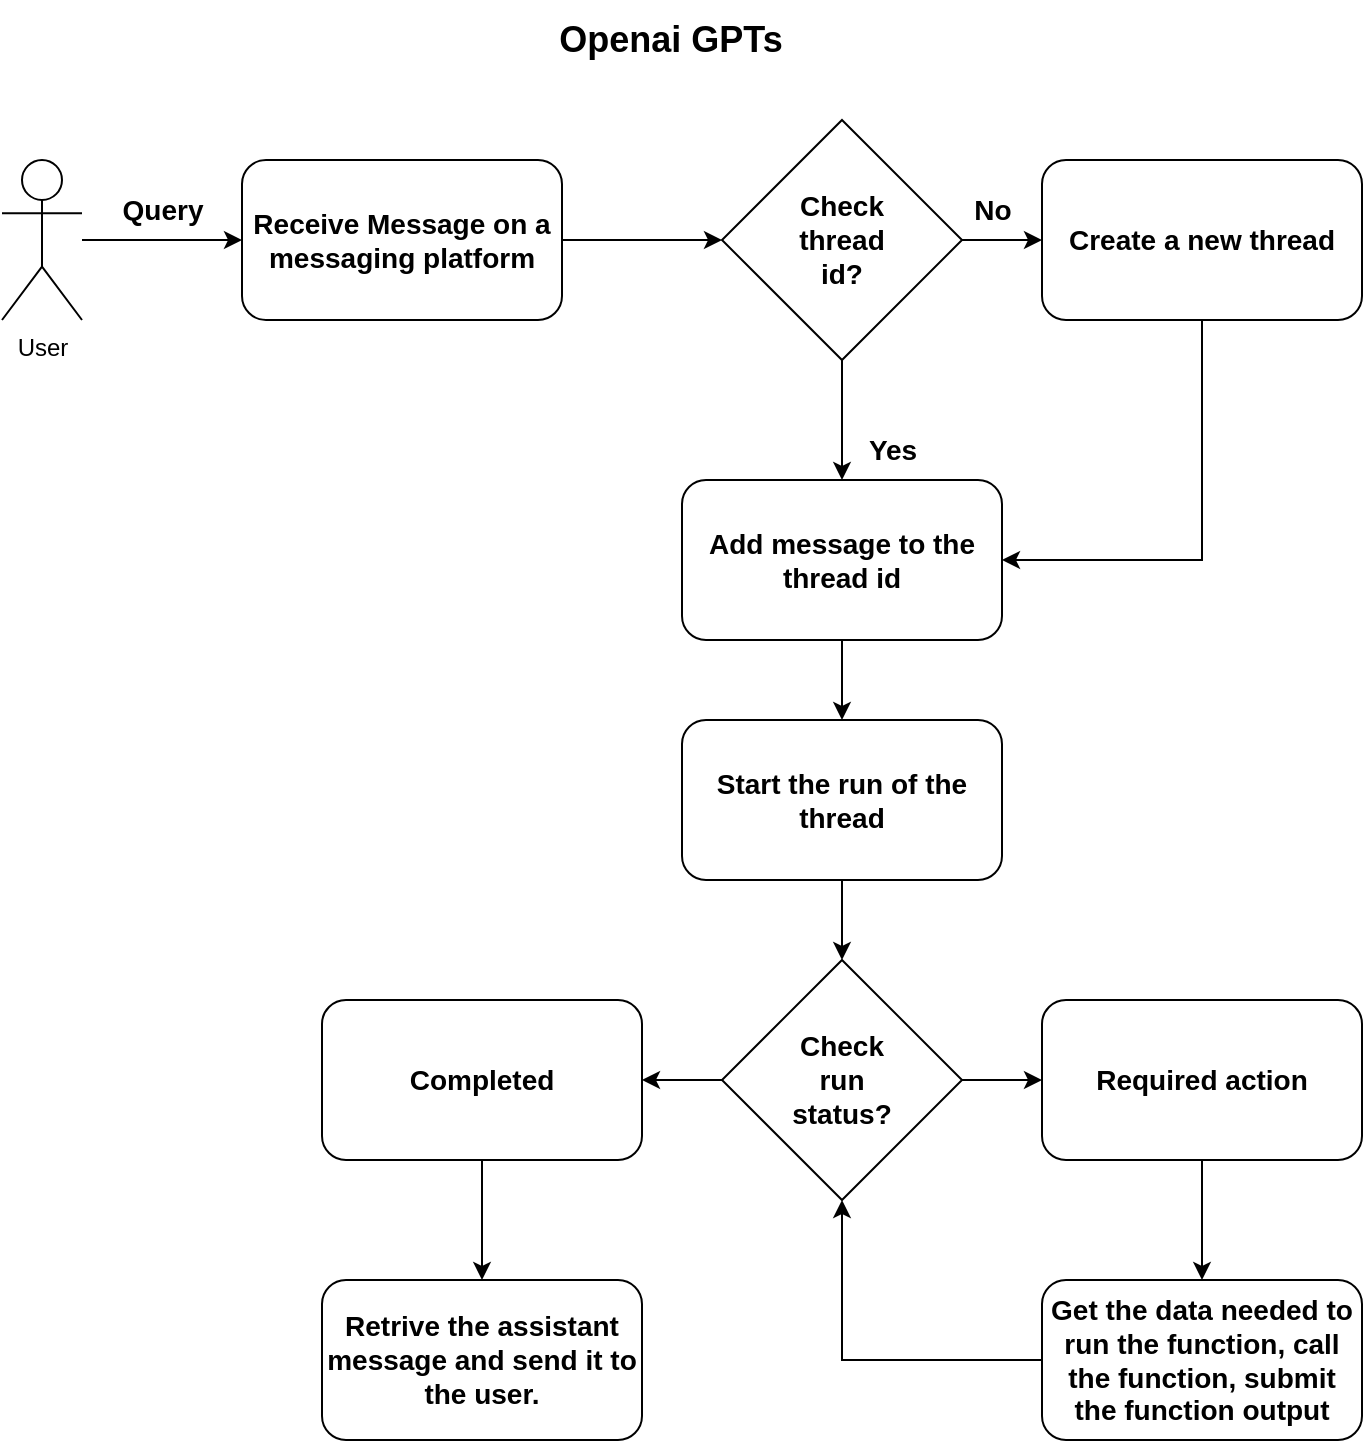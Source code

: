<mxfile version="22.1.2" type="device">
  <diagram name="Page-1" id="VpoCQIiux_PpDLpzfZ_F">
    <mxGraphModel dx="1120" dy="523" grid="1" gridSize="10" guides="1" tooltips="1" connect="1" arrows="1" fold="1" page="1" pageScale="1" pageWidth="827" pageHeight="1169" math="0" shadow="0">
      <root>
        <mxCell id="0" />
        <mxCell id="1" parent="0" />
        <mxCell id="pfY6BJJU3sWqnXnripJl-6" value="" style="edgeStyle=orthogonalEdgeStyle;rounded=0;orthogonalLoop=1;jettySize=auto;html=1;" edge="1" parent="1" source="pfY6BJJU3sWqnXnripJl-1">
          <mxGeometry relative="1" as="geometry">
            <mxPoint x="440" y="120" as="targetPoint" />
          </mxGeometry>
        </mxCell>
        <mxCell id="pfY6BJJU3sWqnXnripJl-1" value="&lt;b&gt;&lt;font style=&quot;font-size: 14px;&quot;&gt;Receive Message on a messaging platform&lt;/font&gt;&lt;/b&gt;" style="rounded=1;whiteSpace=wrap;html=1;" vertex="1" parent="1">
          <mxGeometry x="200" y="80" width="160" height="80" as="geometry" />
        </mxCell>
        <mxCell id="pfY6BJJU3sWqnXnripJl-2" value="&lt;font style=&quot;font-size: 18px;&quot;&gt;&lt;b&gt;Openai GPTs&lt;/b&gt;&lt;/font&gt;" style="text;html=1;align=center;verticalAlign=middle;resizable=0;points=[];autosize=1;strokeColor=none;fillColor=none;" vertex="1" parent="1">
          <mxGeometry x="344" width="140" height="40" as="geometry" />
        </mxCell>
        <mxCell id="pfY6BJJU3sWqnXnripJl-4" style="edgeStyle=orthogonalEdgeStyle;rounded=0;orthogonalLoop=1;jettySize=auto;html=1;entryX=0;entryY=0.5;entryDx=0;entryDy=0;" edge="1" parent="1" source="pfY6BJJU3sWqnXnripJl-3" target="pfY6BJJU3sWqnXnripJl-1">
          <mxGeometry relative="1" as="geometry" />
        </mxCell>
        <mxCell id="pfY6BJJU3sWqnXnripJl-3" value="User" style="shape=umlActor;verticalLabelPosition=bottom;verticalAlign=top;html=1;outlineConnect=0;" vertex="1" parent="1">
          <mxGeometry x="80" y="80" width="40" height="80" as="geometry" />
        </mxCell>
        <mxCell id="pfY6BJJU3sWqnXnripJl-9" value="" style="edgeStyle=orthogonalEdgeStyle;rounded=0;orthogonalLoop=1;jettySize=auto;html=1;" edge="1" parent="1" source="pfY6BJJU3sWqnXnripJl-7" target="pfY6BJJU3sWqnXnripJl-8">
          <mxGeometry relative="1" as="geometry" />
        </mxCell>
        <mxCell id="pfY6BJJU3sWqnXnripJl-11" value="" style="edgeStyle=orthogonalEdgeStyle;rounded=0;orthogonalLoop=1;jettySize=auto;html=1;" edge="1" parent="1" source="pfY6BJJU3sWqnXnripJl-7" target="pfY6BJJU3sWqnXnripJl-10">
          <mxGeometry relative="1" as="geometry" />
        </mxCell>
        <mxCell id="pfY6BJJU3sWqnXnripJl-7" value="&lt;b&gt;&lt;font style=&quot;font-size: 14px;&quot;&gt;Check&lt;br&gt;thread&lt;br&gt;id?&lt;/font&gt;&lt;/b&gt;" style="rhombus;whiteSpace=wrap;html=1;" vertex="1" parent="1">
          <mxGeometry x="440" y="60" width="120" height="120" as="geometry" />
        </mxCell>
        <mxCell id="pfY6BJJU3sWqnXnripJl-15" style="edgeStyle=orthogonalEdgeStyle;rounded=0;orthogonalLoop=1;jettySize=auto;html=1;entryX=1;entryY=0.5;entryDx=0;entryDy=0;exitX=0.5;exitY=1;exitDx=0;exitDy=0;" edge="1" parent="1" source="pfY6BJJU3sWqnXnripJl-8" target="pfY6BJJU3sWqnXnripJl-10">
          <mxGeometry relative="1" as="geometry" />
        </mxCell>
        <mxCell id="pfY6BJJU3sWqnXnripJl-8" value="&lt;b&gt;&lt;font style=&quot;font-size: 14px;&quot;&gt;Create a new thread&lt;/font&gt;&lt;/b&gt;" style="rounded=1;whiteSpace=wrap;html=1;" vertex="1" parent="1">
          <mxGeometry x="600" y="80" width="160" height="80" as="geometry" />
        </mxCell>
        <mxCell id="pfY6BJJU3sWqnXnripJl-17" value="" style="edgeStyle=orthogonalEdgeStyle;rounded=0;orthogonalLoop=1;jettySize=auto;html=1;" edge="1" parent="1" source="pfY6BJJU3sWqnXnripJl-10" target="pfY6BJJU3sWqnXnripJl-16">
          <mxGeometry relative="1" as="geometry" />
        </mxCell>
        <mxCell id="pfY6BJJU3sWqnXnripJl-10" value="&lt;b&gt;&lt;font style=&quot;font-size: 14px;&quot;&gt;Add message to the thread id&lt;/font&gt;&lt;/b&gt;" style="rounded=1;whiteSpace=wrap;html=1;" vertex="1" parent="1">
          <mxGeometry x="420" y="240" width="160" height="80" as="geometry" />
        </mxCell>
        <mxCell id="pfY6BJJU3sWqnXnripJl-12" value="&lt;b&gt;&lt;font style=&quot;font-size: 14px;&quot;&gt;Yes&lt;/font&gt;&lt;/b&gt;" style="text;html=1;align=center;verticalAlign=middle;resizable=0;points=[];autosize=1;strokeColor=none;fillColor=none;" vertex="1" parent="1">
          <mxGeometry x="500" y="210" width="50" height="30" as="geometry" />
        </mxCell>
        <mxCell id="pfY6BJJU3sWqnXnripJl-13" value="&lt;b&gt;&lt;font style=&quot;font-size: 14px;&quot;&gt;No&lt;/font&gt;&lt;/b&gt;" style="text;html=1;align=center;verticalAlign=middle;resizable=0;points=[];autosize=1;strokeColor=none;fillColor=none;" vertex="1" parent="1">
          <mxGeometry x="555" y="90" width="40" height="30" as="geometry" />
        </mxCell>
        <mxCell id="pfY6BJJU3sWqnXnripJl-14" value="&lt;b&gt;&lt;font style=&quot;font-size: 14px;&quot;&gt;Query&lt;/font&gt;&lt;/b&gt;" style="text;html=1;align=center;verticalAlign=middle;resizable=0;points=[];autosize=1;strokeColor=none;fillColor=none;" vertex="1" parent="1">
          <mxGeometry x="130" y="90" width="60" height="30" as="geometry" />
        </mxCell>
        <mxCell id="pfY6BJJU3sWqnXnripJl-19" value="" style="edgeStyle=orthogonalEdgeStyle;rounded=0;orthogonalLoop=1;jettySize=auto;html=1;" edge="1" parent="1" source="pfY6BJJU3sWqnXnripJl-16">
          <mxGeometry relative="1" as="geometry">
            <mxPoint x="500" y="480" as="targetPoint" />
          </mxGeometry>
        </mxCell>
        <mxCell id="pfY6BJJU3sWqnXnripJl-16" value="&lt;b&gt;&lt;font style=&quot;font-size: 14px;&quot;&gt;Start the run of the thread&lt;/font&gt;&lt;/b&gt;" style="rounded=1;whiteSpace=wrap;html=1;" vertex="1" parent="1">
          <mxGeometry x="420" y="360" width="160" height="80" as="geometry" />
        </mxCell>
        <mxCell id="pfY6BJJU3sWqnXnripJl-22" value="" style="edgeStyle=orthogonalEdgeStyle;rounded=0;orthogonalLoop=1;jettySize=auto;html=1;" edge="1" parent="1" source="pfY6BJJU3sWqnXnripJl-20" target="pfY6BJJU3sWqnXnripJl-21">
          <mxGeometry relative="1" as="geometry" />
        </mxCell>
        <mxCell id="pfY6BJJU3sWqnXnripJl-26" value="" style="edgeStyle=orthogonalEdgeStyle;rounded=0;orthogonalLoop=1;jettySize=auto;html=1;" edge="1" parent="1" source="pfY6BJJU3sWqnXnripJl-20" target="pfY6BJJU3sWqnXnripJl-25">
          <mxGeometry relative="1" as="geometry" />
        </mxCell>
        <mxCell id="pfY6BJJU3sWqnXnripJl-20" value="&lt;b&gt;&lt;font style=&quot;font-size: 14px;&quot;&gt;Check&lt;br&gt;run&lt;br&gt;status?&lt;/font&gt;&lt;/b&gt;" style="rhombus;whiteSpace=wrap;html=1;" vertex="1" parent="1">
          <mxGeometry x="440" y="480" width="120" height="120" as="geometry" />
        </mxCell>
        <mxCell id="pfY6BJJU3sWqnXnripJl-24" value="" style="edgeStyle=orthogonalEdgeStyle;rounded=0;orthogonalLoop=1;jettySize=auto;html=1;" edge="1" parent="1" source="pfY6BJJU3sWqnXnripJl-21" target="pfY6BJJU3sWqnXnripJl-23">
          <mxGeometry relative="1" as="geometry" />
        </mxCell>
        <mxCell id="pfY6BJJU3sWqnXnripJl-21" value="&lt;b&gt;&lt;font style=&quot;font-size: 14px;&quot;&gt;Completed&lt;/font&gt;&lt;/b&gt;" style="rounded=1;whiteSpace=wrap;html=1;" vertex="1" parent="1">
          <mxGeometry x="240" y="500" width="160" height="80" as="geometry" />
        </mxCell>
        <mxCell id="pfY6BJJU3sWqnXnripJl-23" value="&lt;b&gt;&lt;font style=&quot;font-size: 14px;&quot;&gt;Retrive the assistant message and send it to the user.&lt;/font&gt;&lt;/b&gt;" style="rounded=1;whiteSpace=wrap;html=1;" vertex="1" parent="1">
          <mxGeometry x="240" y="640" width="160" height="80" as="geometry" />
        </mxCell>
        <mxCell id="pfY6BJJU3sWqnXnripJl-28" value="" style="edgeStyle=orthogonalEdgeStyle;rounded=0;orthogonalLoop=1;jettySize=auto;html=1;" edge="1" parent="1" source="pfY6BJJU3sWqnXnripJl-25" target="pfY6BJJU3sWqnXnripJl-27">
          <mxGeometry relative="1" as="geometry" />
        </mxCell>
        <mxCell id="pfY6BJJU3sWqnXnripJl-25" value="&lt;b&gt;&lt;font style=&quot;font-size: 14px;&quot;&gt;Required action&lt;/font&gt;&lt;/b&gt;" style="rounded=1;whiteSpace=wrap;html=1;" vertex="1" parent="1">
          <mxGeometry x="600" y="500" width="160" height="80" as="geometry" />
        </mxCell>
        <mxCell id="pfY6BJJU3sWqnXnripJl-29" style="edgeStyle=orthogonalEdgeStyle;rounded=0;orthogonalLoop=1;jettySize=auto;html=1;entryX=0.5;entryY=1;entryDx=0;entryDy=0;" edge="1" parent="1" source="pfY6BJJU3sWqnXnripJl-27" target="pfY6BJJU3sWqnXnripJl-20">
          <mxGeometry relative="1" as="geometry" />
        </mxCell>
        <mxCell id="pfY6BJJU3sWqnXnripJl-27" value="&lt;span style=&quot;font-size: 14px;&quot;&gt;&lt;b&gt;Get the data needed to run the function, call the function, submit the function output&lt;/b&gt;&lt;/span&gt;" style="rounded=1;whiteSpace=wrap;html=1;" vertex="1" parent="1">
          <mxGeometry x="600" y="640" width="160" height="80" as="geometry" />
        </mxCell>
      </root>
    </mxGraphModel>
  </diagram>
</mxfile>
